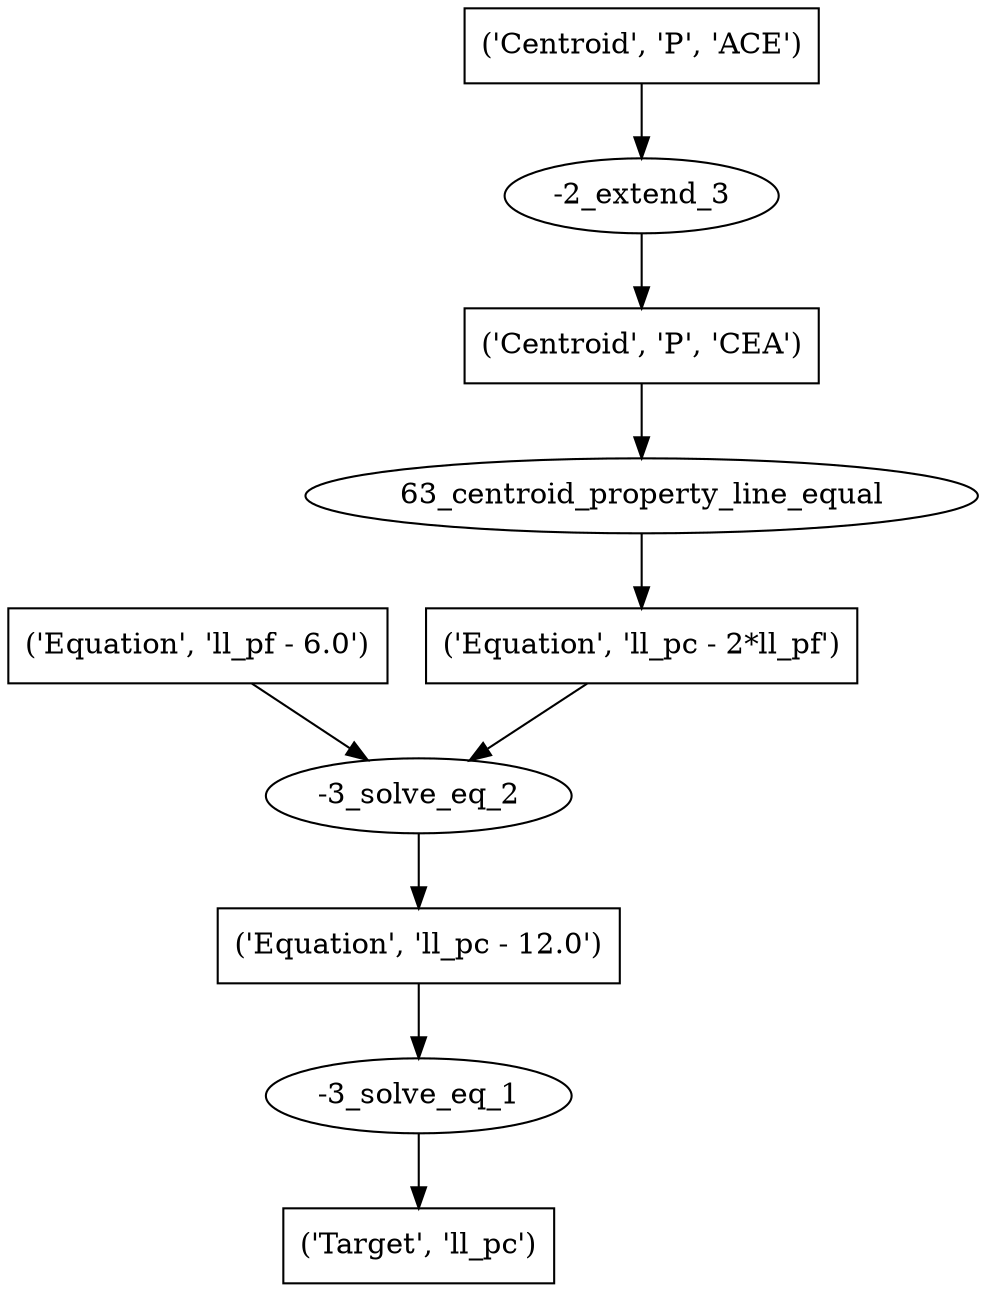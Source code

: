 digraph 39 {
	0 [label="('Target', 'll_pc')" shape=box]
	1 [label="-3_solve_eq_1"]
	1 -> 0
	2 [label="('Equation', 'll_pc - 12.0')" shape=box]
	2 -> 1
	3 [label="-3_solve_eq_2"]
	3 -> 2
	4 [label="('Equation', 'll_pf - 6.0')" shape=box]
	4 -> 3
	5 [label="('Equation', 'll_pc - 2*ll_pf')" shape=box]
	5 -> 3
	6 [label="63_centroid_property_line_equal"]
	6 -> 5
	7 [label="('Centroid', 'P', 'CEA')" shape=box]
	7 -> 6
	8 [label="-2_extend_3"]
	8 -> 7
	9 [label="('Centroid', 'P', 'ACE')" shape=box]
	9 -> 8
}
